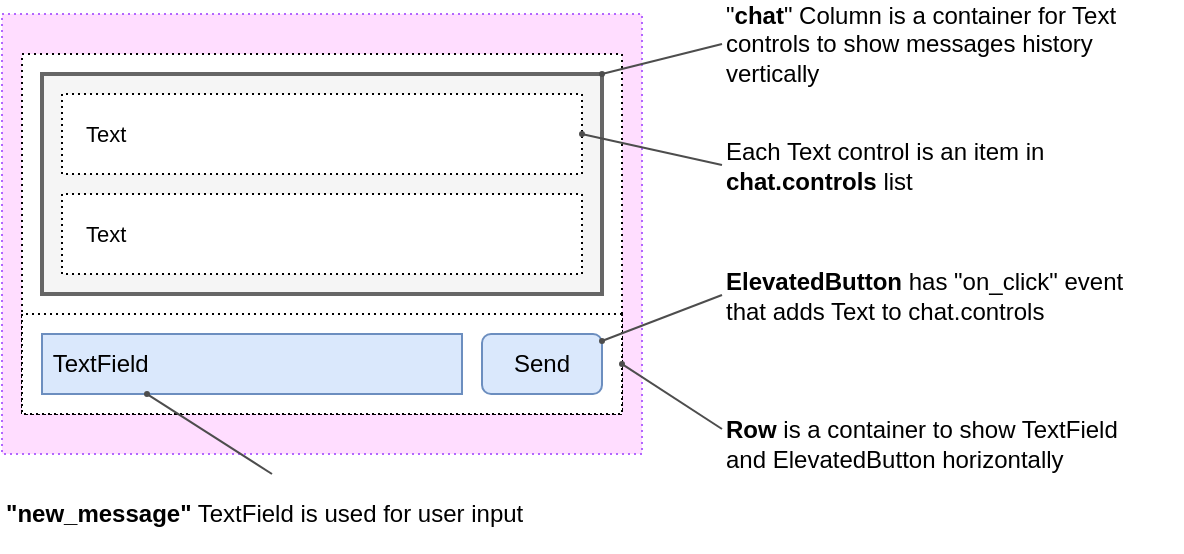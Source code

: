 <mxfile version="20.8.5" type="device" pages="3"><diagram id="eHzWiZZoz9UDGmYaEr1v" name="Step1"><mxGraphModel dx="984" dy="529" grid="1" gridSize="10" guides="1" tooltips="1" connect="1" arrows="1" fold="1" page="1" pageScale="1" pageWidth="850" pageHeight="1100" math="0" shadow="0"><root><mxCell id="0"/><mxCell id="1" parent="0"/><mxCell id="MZu8zGeCNv9GsTVRXMz_-2" value="" style="rounded=0;whiteSpace=wrap;html=1;dashed=1;dashPattern=1 2;fillColor=#FFDDFF;strokeColor=#B266FF;" vertex="1" parent="1"><mxGeometry x="100" y="240" width="320" height="220" as="geometry"/></mxCell><mxCell id="MZu8zGeCNv9GsTVRXMz_-3" value="" style="rounded=0;whiteSpace=wrap;html=1;direction=south;dashed=1;dashPattern=1 2;" vertex="1" parent="1"><mxGeometry x="110" y="260" width="300" height="180" as="geometry"/></mxCell><mxCell id="MZu8zGeCNv9GsTVRXMz_-4" value="" style="rounded=0;whiteSpace=wrap;html=1;direction=south;fillColor=#f5f5f5;strokeColor=#666666;fontColor=#333333;strokeWidth=2;" vertex="1" parent="1"><mxGeometry x="120" y="270" width="280" height="110" as="geometry"/></mxCell><mxCell id="MZu8zGeCNv9GsTVRXMz_-6" value="" style="rounded=0;whiteSpace=wrap;html=1;direction=south;dashed=1;dashPattern=1 2;" vertex="1" parent="1"><mxGeometry x="130" y="280" width="260" height="40" as="geometry"/></mxCell><mxCell id="MZu8zGeCNv9GsTVRXMz_-7" value="" style="rounded=0;whiteSpace=wrap;html=1;direction=south;dashed=1;dashPattern=1 2;" vertex="1" parent="1"><mxGeometry x="110" y="390" width="300" height="50" as="geometry"/></mxCell><mxCell id="MZu8zGeCNv9GsTVRXMz_-8" value="&amp;nbsp;TextField" style="rounded=0;whiteSpace=wrap;html=1;fillColor=#dae8fc;sketch=0;strokeColor=#6c8ebf;align=left;" vertex="1" parent="1"><mxGeometry x="120" y="400" width="210" height="30" as="geometry"/></mxCell><mxCell id="MZu8zGeCNv9GsTVRXMz_-9" value="Send" style="rounded=1;whiteSpace=wrap;html=1;fillColor=#dae8fc;sketch=0;strokeColor=#6c8ebf;" vertex="1" parent="1"><mxGeometry x="340" y="400" width="60" height="30" as="geometry"/></mxCell><mxCell id="MZu8zGeCNv9GsTVRXMz_-10" value="&lt;b&gt;ElevatedButton&lt;/b&gt; has &quot;on_click&quot; event that adds Text to chat.controls" style="text;html=1;strokeColor=none;fillColor=none;align=left;verticalAlign=middle;whiteSpace=wrap;rounded=0;dashed=1;dashPattern=1 2;sketch=0;fontSize=12;" vertex="1" parent="1"><mxGeometry x="460" y="361" width="220" height="39" as="geometry"/></mxCell><mxCell id="MZu8zGeCNv9GsTVRXMz_-11" value="" style="endArrow=oval;html=1;endFill=1;strokeWidth=1;jumpSize=5;endSize=2;startSize=2;strokeColor=#4D4D4D;exitX=0;exitY=0.5;exitDx=0;exitDy=0;" edge="1" parent="1" source="MZu8zGeCNv9GsTVRXMz_-10" target="MZu8zGeCNv9GsTVRXMz_-9"><mxGeometry width="50" height="50" relative="1" as="geometry"><mxPoint x="480" y="120" as="sourcePoint"/><mxPoint x="390" y="350" as="targetPoint"/></mxGeometry></mxCell><mxCell id="MZu8zGeCNv9GsTVRXMz_-12" value="Text" style="text;html=1;strokeColor=none;fillColor=none;align=left;verticalAlign=middle;whiteSpace=wrap;rounded=0;dashed=1;dashPattern=1 2;sketch=0;fontSize=11;" vertex="1" parent="1"><mxGeometry x="140" y="290.5" width="100" height="19" as="geometry"/></mxCell><mxCell id="MZu8zGeCNv9GsTVRXMz_-13" value="Each Text control is an item in &lt;b&gt;chat.controls&lt;/b&gt; list" style="text;html=1;strokeColor=none;fillColor=none;align=left;verticalAlign=middle;whiteSpace=wrap;rounded=0;dashed=1;dashPattern=1 2;sketch=0;fontSize=12;" vertex="1" parent="1"><mxGeometry x="460" y="301" width="230" height="29" as="geometry"/></mxCell><mxCell id="MZu8zGeCNv9GsTVRXMz_-14" value="" style="endArrow=oval;html=1;endFill=1;strokeWidth=1;jumpSize=5;endSize=2;startSize=2;strokeColor=#4D4D4D;exitX=0;exitY=0.5;exitDx=0;exitDy=0;entryX=0.5;entryY=0;entryDx=0;entryDy=0;" edge="1" parent="1" source="MZu8zGeCNv9GsTVRXMz_-13" target="MZu8zGeCNv9GsTVRXMz_-6"><mxGeometry width="50" height="50" relative="1" as="geometry"><mxPoint x="500" y="119.5" as="sourcePoint"/><mxPoint x="380" y="282" as="targetPoint"/></mxGeometry></mxCell><mxCell id="MZu8zGeCNv9GsTVRXMz_-15" value="&quot;&lt;b&gt;chat&lt;/b&gt;&quot; Column is a container for Text controls to show messages history vertically" style="text;html=1;strokeColor=none;fillColor=none;align=left;verticalAlign=middle;whiteSpace=wrap;rounded=0;dashed=1;dashPattern=1 2;sketch=0;fontSize=12;" vertex="1" parent="1"><mxGeometry x="460" y="240" width="210" height="30" as="geometry"/></mxCell><mxCell id="MZu8zGeCNv9GsTVRXMz_-16" value="" style="endArrow=oval;html=1;endFill=1;strokeWidth=1;jumpSize=5;endSize=2;startSize=2;strokeColor=#4D4D4D;exitX=0;exitY=0.5;exitDx=0;exitDy=0;entryX=0;entryY=0;entryDx=0;entryDy=0;" edge="1" parent="1" source="MZu8zGeCNv9GsTVRXMz_-15" target="MZu8zGeCNv9GsTVRXMz_-4"><mxGeometry width="50" height="50" relative="1" as="geometry"><mxPoint x="510" y="389.47" as="sourcePoint"/><mxPoint x="345.28" y="370.0" as="targetPoint"/></mxGeometry></mxCell><mxCell id="MZu8zGeCNv9GsTVRXMz_-31" value="" style="rounded=0;whiteSpace=wrap;html=1;direction=south;dashed=1;dashPattern=1 2;" vertex="1" parent="1"><mxGeometry x="130" y="330" width="260" height="40" as="geometry"/></mxCell><mxCell id="MZu8zGeCNv9GsTVRXMz_-32" value="Text" style="text;html=1;strokeColor=none;fillColor=none;align=left;verticalAlign=middle;whiteSpace=wrap;rounded=0;dashed=1;dashPattern=1 2;sketch=0;fontSize=11;" vertex="1" parent="1"><mxGeometry x="140" y="340.5" width="100" height="19" as="geometry"/></mxCell><mxCell id="MZu8zGeCNv9GsTVRXMz_-33" value="&lt;b&gt;&quot;new_message&quot;&lt;/b&gt; TextField is used for user input&amp;nbsp;" style="text;html=1;strokeColor=none;fillColor=none;align=left;verticalAlign=middle;whiteSpace=wrap;rounded=0;dashed=1;dashPattern=1 2;sketch=0;fontSize=12;" vertex="1" parent="1"><mxGeometry x="100" y="470" width="270" height="39" as="geometry"/></mxCell><mxCell id="MZu8zGeCNv9GsTVRXMz_-34" value="" style="endArrow=oval;html=1;endFill=1;strokeWidth=1;jumpSize=5;endSize=2;startSize=2;strokeColor=#4D4D4D;exitX=0.5;exitY=0;exitDx=0;exitDy=0;entryX=0.25;entryY=1;entryDx=0;entryDy=0;" edge="1" parent="1" source="MZu8zGeCNv9GsTVRXMz_-33" target="MZu8zGeCNv9GsTVRXMz_-8"><mxGeometry width="50" height="50" relative="1" as="geometry"><mxPoint x="470" y="390.5" as="sourcePoint"/><mxPoint x="410" y="413.5" as="targetPoint"/></mxGeometry></mxCell><mxCell id="MZu8zGeCNv9GsTVRXMz_-35" value="&lt;b&gt;Row&lt;/b&gt; is a container to show TextField and ElevatedButton horizontally" style="text;html=1;strokeColor=none;fillColor=none;align=left;verticalAlign=middle;whiteSpace=wrap;rounded=0;dashed=1;dashPattern=1 2;sketch=0;fontSize=12;" vertex="1" parent="1"><mxGeometry x="460" y="440" width="210" height="30" as="geometry"/></mxCell><mxCell id="MZu8zGeCNv9GsTVRXMz_-36" value="" style="endArrow=oval;html=1;endFill=1;strokeWidth=1;jumpSize=5;endSize=2;startSize=2;strokeColor=#4D4D4D;exitX=0;exitY=0.25;exitDx=0;exitDy=0;entryX=0.5;entryY=0;entryDx=0;entryDy=0;" edge="1" parent="1" source="MZu8zGeCNv9GsTVRXMz_-35" target="MZu8zGeCNv9GsTVRXMz_-7"><mxGeometry width="50" height="50" relative="1" as="geometry"><mxPoint x="500" y="515" as="sourcePoint"/><mxPoint x="440" y="530" as="targetPoint"/></mxGeometry></mxCell></root></mxGraphModel></diagram><diagram name="Chat app" id="kwBPQEfdNQ8uvyYEVSaS"><mxGraphModel dx="984" dy="586" grid="1" gridSize="10" guides="1" tooltips="1" connect="1" arrows="1" fold="1" page="1" pageScale="1" pageWidth="850" pageHeight="1100" math="0" shadow="0"><root><mxCell id="i48Y7fKXFl7VaGVytwcX-0"/><mxCell id="i48Y7fKXFl7VaGVytwcX-1" parent="i48Y7fKXFl7VaGVytwcX-0"/><mxCell id="i48Y7fKXFl7VaGVytwcX-2" value="" style="rounded=0;whiteSpace=wrap;html=1;dashed=1;dashPattern=1 2;" vertex="1" parent="i48Y7fKXFl7VaGVytwcX-1"><mxGeometry x="100" y="250" width="320" height="210" as="geometry"/></mxCell><mxCell id="i48Y7fKXFl7VaGVytwcX-3" value="" style="rounded=0;whiteSpace=wrap;html=1;direction=south;dashed=1;dashPattern=1 2;fillColor=#fff2cc;strokeColor=#d6b656;" vertex="1" parent="i48Y7fKXFl7VaGVytwcX-1"><mxGeometry x="110" y="260" width="300" height="130" as="geometry"/></mxCell><mxCell id="i48Y7fKXFl7VaGVytwcX-4" value="" style="rounded=0;whiteSpace=wrap;html=1;direction=south;fillColor=#f5f5f5;strokeColor=#666666;fontColor=#333333;strokeWidth=2;" vertex="1" parent="i48Y7fKXFl7VaGVytwcX-1"><mxGeometry x="120" y="270" width="280" height="110" as="geometry"/></mxCell><mxCell id="i48Y7fKXFl7VaGVytwcX-5" value="" style="rounded=0;whiteSpace=wrap;html=1;direction=south;dashed=1;dashPattern=1 2;fillColor=#d5e8d4;strokeColor=#82b366;" vertex="1" parent="i48Y7fKXFl7VaGVytwcX-1"><mxGeometry x="130" y="280" width="260" height="40" as="geometry"/></mxCell><mxCell id="i48Y7fKXFl7VaGVytwcX-6" value="" style="rounded=0;whiteSpace=wrap;html=1;direction=south;dashed=1;dashPattern=1 2;fillColor=#f8cecc;strokeColor=#b85450;" vertex="1" parent="i48Y7fKXFl7VaGVytwcX-1"><mxGeometry x="110" y="390" width="300" height="50" as="geometry"/></mxCell><mxCell id="i48Y7fKXFl7VaGVytwcX-7" value="&amp;nbsp; &amp;nbsp;TextField" style="rounded=0;whiteSpace=wrap;html=1;fillColor=#dae8fc;sketch=0;strokeColor=#6c8ebf;align=left;" vertex="1" parent="i48Y7fKXFl7VaGVytwcX-1"><mxGeometry x="120" y="400" width="240" height="30" as="geometry"/></mxCell><mxCell id="i48Y7fKXFl7VaGVytwcX-8" value="&amp;lt;" style="rounded=1;whiteSpace=wrap;html=1;fillColor=#dae8fc;sketch=0;strokeColor=#6c8ebf;" vertex="1" parent="i48Y7fKXFl7VaGVytwcX-1"><mxGeometry x="370" y="400" width="30" height="30" as="geometry"/></mxCell><mxCell id="i48Y7fKXFl7VaGVytwcX-9" value="&lt;b&gt;IconButton&lt;/b&gt; has &quot;on_click&quot; event that adds message to chat.controls" style="text;html=1;strokeColor=none;fillColor=none;align=left;verticalAlign=middle;whiteSpace=wrap;rounded=0;dashed=1;dashPattern=1 2;sketch=0;fontSize=12;" vertex="1" parent="i48Y7fKXFl7VaGVytwcX-1"><mxGeometry x="400" y="470" width="220" height="39" as="geometry"/></mxCell><mxCell id="i48Y7fKXFl7VaGVytwcX-10" value="" style="endArrow=oval;html=1;endFill=1;strokeWidth=1;jumpSize=5;endSize=2;startSize=2;strokeColor=#4D4D4D;exitX=0;exitY=0.5;exitDx=0;exitDy=0;" edge="1" parent="i48Y7fKXFl7VaGVytwcX-1" source="i48Y7fKXFl7VaGVytwcX-9" target="i48Y7fKXFl7VaGVytwcX-8"><mxGeometry width="50" height="50" relative="1" as="geometry"><mxPoint x="480" y="120" as="sourcePoint"/><mxPoint x="390" y="350" as="targetPoint"/></mxGeometry></mxCell><mxCell id="i48Y7fKXFl7VaGVytwcX-12" value="Each Text control is an item in &lt;b&gt;chat.controls&lt;/b&gt; list showing &quot;login_message&quot;" style="text;html=1;strokeColor=none;fillColor=none;align=left;verticalAlign=middle;whiteSpace=wrap;rounded=0;dashed=1;dashPattern=1 2;sketch=0;fontSize=12;" vertex="1" parent="i48Y7fKXFl7VaGVytwcX-1"><mxGeometry x="445" y="411" width="200" height="29" as="geometry"/></mxCell><mxCell id="i48Y7fKXFl7VaGVytwcX-13" value="" style="endArrow=oval;html=1;endFill=1;strokeWidth=1;jumpSize=5;endSize=2;startSize=2;strokeColor=#4D4D4D;exitX=0;exitY=0.5;exitDx=0;exitDy=0;entryX=0.5;entryY=0;entryDx=0;entryDy=0;" edge="1" parent="i48Y7fKXFl7VaGVytwcX-1" source="i48Y7fKXFl7VaGVytwcX-12" target="i48Y7fKXFl7VaGVytwcX-16"><mxGeometry width="50" height="50" relative="1" as="geometry"><mxPoint x="500" y="119.5" as="sourcePoint"/><mxPoint x="380" y="282" as="targetPoint"/></mxGeometry></mxCell><mxCell id="i48Y7fKXFl7VaGVytwcX-14" value="&quot;&lt;b&gt;chat&lt;/b&gt;&quot; is a &lt;b&gt;ListView&lt;/b&gt; control which is recommended to use for scrollable lists of controls" style="text;html=1;strokeColor=none;fillColor=none;align=left;verticalAlign=middle;whiteSpace=wrap;rounded=0;dashed=1;dashPattern=1 2;sketch=0;fontSize=12;" vertex="1" parent="i48Y7fKXFl7VaGVytwcX-1"><mxGeometry x="440" y="219" width="210" height="30" as="geometry"/></mxCell><mxCell id="i48Y7fKXFl7VaGVytwcX-15" value="" style="endArrow=oval;html=1;endFill=1;strokeWidth=1;jumpSize=5;endSize=2;startSize=2;strokeColor=#4D4D4D;exitX=0;exitY=0.5;exitDx=0;exitDy=0;entryX=0;entryY=0;entryDx=0;entryDy=0;" edge="1" parent="i48Y7fKXFl7VaGVytwcX-1" source="i48Y7fKXFl7VaGVytwcX-14" target="i48Y7fKXFl7VaGVytwcX-4"><mxGeometry width="50" height="50" relative="1" as="geometry"><mxPoint x="510" y="389.47" as="sourcePoint"/><mxPoint x="345.28" y="370.0" as="targetPoint"/></mxGeometry></mxCell><mxCell id="i48Y7fKXFl7VaGVytwcX-16" value="" style="rounded=0;whiteSpace=wrap;html=1;direction=south;dashed=1;dashPattern=1 2;" vertex="1" parent="i48Y7fKXFl7VaGVytwcX-1"><mxGeometry x="130" y="330" width="260" height="40" as="geometry"/></mxCell><mxCell id="i48Y7fKXFl7VaGVytwcX-17" value="Text" style="text;html=1;strokeColor=none;fillColor=none;align=left;verticalAlign=middle;whiteSpace=wrap;rounded=0;dashed=1;dashPattern=1 2;sketch=0;fontSize=11;" vertex="1" parent="i48Y7fKXFl7VaGVytwcX-1"><mxGeometry x="140" y="340.5" width="100" height="19" as="geometry"/></mxCell><mxCell id="i48Y7fKXFl7VaGVytwcX-18" value="&lt;b&gt;&quot;new_message&quot;&lt;/b&gt; TextField is used for user input&amp;nbsp;" style="text;html=1;strokeColor=none;fillColor=none;align=left;verticalAlign=middle;whiteSpace=wrap;rounded=0;dashed=1;dashPattern=1 2;sketch=0;fontSize=12;" vertex="1" parent="i48Y7fKXFl7VaGVytwcX-1"><mxGeometry x="170" y="529" width="270" height="39" as="geometry"/></mxCell><mxCell id="i48Y7fKXFl7VaGVytwcX-19" value="" style="endArrow=oval;html=1;endFill=1;strokeWidth=1;jumpSize=5;endSize=2;startSize=2;strokeColor=#4D4D4D;exitX=0.5;exitY=0;exitDx=0;exitDy=0;entryX=0.75;entryY=1;entryDx=0;entryDy=0;" edge="1" parent="i48Y7fKXFl7VaGVytwcX-1" source="i48Y7fKXFl7VaGVytwcX-18" target="i48Y7fKXFl7VaGVytwcX-7"><mxGeometry width="50" height="50" relative="1" as="geometry"><mxPoint x="470" y="390.5" as="sourcePoint"/><mxPoint x="410" y="413.5" as="targetPoint"/></mxGeometry></mxCell><mxCell id="i48Y7fKXFl7VaGVytwcX-20" value="&lt;b&gt;Row&lt;/b&gt; is a container to show &quot;new_message&quot; TextField and &quot;send&quot; IconButton horizontally" style="text;html=1;strokeColor=none;fillColor=none;align=left;verticalAlign=middle;whiteSpace=wrap;rounded=0;dashed=1;dashPattern=1 2;sketch=0;fontSize=12;" vertex="1" parent="i48Y7fKXFl7VaGVytwcX-1"><mxGeometry x="30" y="499" width="210" height="30" as="geometry"/></mxCell><mxCell id="i48Y7fKXFl7VaGVytwcX-21" value="" style="endArrow=oval;html=1;endFill=1;strokeWidth=1;jumpSize=5;endSize=2;startSize=2;strokeColor=#4D4D4D;exitX=0.471;exitY=-0.1;exitDx=0;exitDy=0;entryX=1;entryY=0.75;entryDx=0;entryDy=0;exitPerimeter=0;" edge="1" parent="i48Y7fKXFl7VaGVytwcX-1" source="i48Y7fKXFl7VaGVytwcX-20" target="i48Y7fKXFl7VaGVytwcX-6"><mxGeometry width="50" height="50" relative="1" as="geometry"><mxPoint x="500" y="515" as="sourcePoint"/><mxPoint x="250" y="570" as="targetPoint"/></mxGeometry></mxCell><mxCell id="LoMZddDZTs8QOAAzrSrM-0" value="&lt;b&gt;Container&lt;/b&gt; is used for decoration of &quot;chat&quot; ListView" style="text;html=1;strokeColor=none;fillColor=none;align=left;verticalAlign=middle;whiteSpace=wrap;rounded=0;dashed=1;dashPattern=1 2;sketch=0;fontSize=12;" vertex="1" parent="i48Y7fKXFl7VaGVytwcX-1"><mxGeometry x="320" y="170" width="160" height="29" as="geometry"/></mxCell><mxCell id="LoMZddDZTs8QOAAzrSrM-1" value="" style="endArrow=oval;html=1;endFill=1;strokeWidth=1;jumpSize=5;endSize=2;startSize=2;strokeColor=#4D4D4D;exitX=0.25;exitY=1;exitDx=0;exitDy=0;entryX=0;entryY=0.25;entryDx=0;entryDy=0;" edge="1" parent="i48Y7fKXFl7VaGVytwcX-1" source="LoMZddDZTs8QOAAzrSrM-0" target="i48Y7fKXFl7VaGVytwcX-3"><mxGeometry width="50" height="50" relative="1" as="geometry"><mxPoint x="470" y="457.5" as="sourcePoint"/><mxPoint x="420" y="425" as="targetPoint"/></mxGeometry></mxCell><mxCell id="LoMZddDZTs8QOAAzrSrM-2" value="Page has 2 controls: &lt;b&gt;Container&lt;/b&gt; and &lt;b&gt;Row&lt;/b&gt;" style="text;html=1;strokeColor=none;fillColor=none;align=left;verticalAlign=middle;whiteSpace=wrap;rounded=0;dashed=1;dashPattern=1 2;sketch=0;fontSize=12;" vertex="1" parent="i48Y7fKXFl7VaGVytwcX-1"><mxGeometry x="70" y="190" width="230" height="29" as="geometry"/></mxCell><mxCell id="LoMZddDZTs8QOAAzrSrM-3" value="" style="endArrow=oval;html=1;endFill=1;strokeWidth=1;jumpSize=5;endSize=2;startSize=2;strokeColor=#4D4D4D;exitX=0.291;exitY=0.948;exitDx=0;exitDy=0;entryX=0.25;entryY=0;entryDx=0;entryDy=0;exitPerimeter=0;" edge="1" parent="i48Y7fKXFl7VaGVytwcX-1" source="LoMZddDZTs8QOAAzrSrM-2" target="i48Y7fKXFl7VaGVytwcX-2"><mxGeometry width="50" height="50" relative="1" as="geometry"><mxPoint x="437.5" y="219" as="sourcePoint"/><mxPoint x="345" y="270" as="targetPoint"/></mxGeometry></mxCell><mxCell id="LoMZddDZTs8QOAAzrSrM-6" value="&lt;b&gt;ChatMessage&lt;/b&gt; control" style="text;html=1;strokeColor=none;fillColor=none;align=left;verticalAlign=middle;whiteSpace=wrap;rounded=0;dashed=1;dashPattern=1 2;sketch=0;fontSize=12;" vertex="1" parent="i48Y7fKXFl7VaGVytwcX-1"><mxGeometry x="480" y="310" width="200" height="38" as="geometry"/></mxCell><mxCell id="LoMZddDZTs8QOAAzrSrM-7" value="" style="endArrow=oval;html=1;endFill=1;strokeWidth=1;jumpSize=5;endSize=2;startSize=2;strokeColor=#4D4D4D;entryX=0.5;entryY=0;entryDx=0;entryDy=0;exitX=0;exitY=0.5;exitDx=0;exitDy=0;" edge="1" parent="i48Y7fKXFl7VaGVytwcX-1" source="LoMZddDZTs8QOAAzrSrM-6" target="i48Y7fKXFl7VaGVytwcX-5"><mxGeometry width="50" height="50" relative="1" as="geometry"><mxPoint x="490" y="404.5" as="sourcePoint"/><mxPoint x="400" y="360" as="targetPoint"/></mxGeometry></mxCell><mxCell id="LoMZddDZTs8QOAAzrSrM-8" value="JS" style="ellipse;whiteSpace=wrap;html=1;aspect=fixed;fillColor=#e1d5e7;strokeColor=#9673a6;" vertex="1" parent="i48Y7fKXFl7VaGVytwcX-1"><mxGeometry x="137" y="287.5" width="25" height="25" as="geometry"/></mxCell><mxCell id="LoMZddDZTs8QOAAzrSrM-13" value="" style="rounded=0;whiteSpace=wrap;html=1;direction=south;dashed=1;dashPattern=1 2;fillColor=#e1d5e7;strokeColor=#9673a6;" vertex="1" parent="i48Y7fKXFl7VaGVytwcX-1"><mxGeometry x="168" y="282" width="220" height="36" as="geometry"/></mxCell><mxCell id="LoMZddDZTs8QOAAzrSrM-9" value="&amp;lt;User name&amp;gt; (Text)" style="text;html=1;strokeColor=none;fillColor=none;align=center;verticalAlign=middle;whiteSpace=wrap;rounded=0;fontSize=10;" vertex="1" parent="i48Y7fKXFl7VaGVytwcX-1"><mxGeometry x="172" y="279" width="110" height="30" as="geometry"/></mxCell><mxCell id="LoMZddDZTs8QOAAzrSrM-10" value="&amp;lt;message text&amp;gt; (Text)" style="text;html=1;strokeColor=none;fillColor=none;align=center;verticalAlign=middle;whiteSpace=wrap;rounded=0;fontSize=10;" vertex="1" parent="i48Y7fKXFl7VaGVytwcX-1"><mxGeometry x="179" y="294" width="110" height="30" as="geometry"/></mxCell></root></mxGraphModel></diagram><diagram id="SyNKzHLt0IF30nBpMqPe" name="Page-3"><mxGraphModel dx="984" dy="586" grid="1" gridSize="10" guides="1" tooltips="1" connect="1" arrows="1" fold="1" page="1" pageScale="1" pageWidth="850" pageHeight="1100" math="0" shadow="0"><root><mxCell id="0"/><mxCell id="1" parent="0"/><mxCell id="lSg3DMsHxKxghNlK2T_o-1" value="" style="rounded=0;whiteSpace=wrap;html=1;direction=south;dashed=1;dashPattern=1 2;fillColor=#d5e8d4;strokeColor=#82b366;" vertex="1" parent="1"><mxGeometry x="70" y="260" width="350" height="70" as="geometry"/></mxCell><mxCell id="lSg3DMsHxKxghNlK2T_o-2" value="J S" style="ellipse;whiteSpace=wrap;html=1;aspect=fixed;fillColor=#dae8fc;strokeColor=#6c8ebf;" vertex="1" parent="1"><mxGeometry x="80" y="270.75" width="48.5" height="48.5" as="geometry"/></mxCell><mxCell id="lSg3DMsHxKxghNlK2T_o-3" value="" style="rounded=0;whiteSpace=wrap;html=1;direction=south;dashed=1;dashPattern=1 2;fillColor=#e1d5e7;strokeColor=#9673a6;" vertex="1" parent="1"><mxGeometry x="140" y="270" width="270" height="48" as="geometry"/></mxCell><mxCell id="lSg3DMsHxKxghNlK2T_o-4" value="&amp;nbsp;&amp;lt;user name&amp;gt; (Text control)" style="text;html=1;strokeColor=none;fillColor=none;align=center;verticalAlign=middle;whiteSpace=wrap;rounded=0;fontSize=15;" vertex="1" parent="1"><mxGeometry x="168" y="268.75" width="202" height="30" as="geometry"/></mxCell><mxCell id="lSg3DMsHxKxghNlK2T_o-5" value="&amp;lt;message text&amp;gt; (Text control)" style="text;html=1;strokeColor=none;fillColor=none;align=center;verticalAlign=middle;whiteSpace=wrap;rounded=0;fontSize=15;" vertex="1" parent="1"><mxGeometry x="162" y="291.25" width="228" height="30" as="geometry"/></mxCell><mxCell id="VeOOpYj3DSVTur7-cIYf-1" value="&lt;b&gt;CircleAvatar&lt;/b&gt; shows user name initials on a coloured background" style="text;html=1;strokeColor=none;fillColor=none;align=left;verticalAlign=middle;whiteSpace=wrap;rounded=0;dashed=1;dashPattern=1 2;sketch=0;fontSize=12;" vertex="1" parent="1"><mxGeometry x="60" y="360" width="200" height="29" as="geometry"/></mxCell><mxCell id="VeOOpYj3DSVTur7-cIYf-2" value="" style="endArrow=oval;html=1;endFill=1;strokeWidth=1;jumpSize=5;endSize=2;startSize=2;strokeColor=#4D4D4D;exitX=0.5;exitY=0;exitDx=0;exitDy=0;" edge="1" parent="1" source="VeOOpYj3DSVTur7-cIYf-1" target="lSg3DMsHxKxghNlK2T_o-2"><mxGeometry width="50" height="50" relative="1" as="geometry"><mxPoint x="500" y="119.5" as="sourcePoint"/><mxPoint x="390" y="350" as="targetPoint"/></mxGeometry></mxCell><mxCell id="VeOOpYj3DSVTur7-cIYf-3" value="&lt;b&gt;ChatMessage&lt;/b&gt; is a &lt;b&gt;Row&lt;/b&gt; containing CircleAvatar and Column" style="text;html=1;strokeColor=none;fillColor=none;align=left;verticalAlign=middle;whiteSpace=wrap;rounded=0;dashed=1;dashPattern=1 2;sketch=0;fontSize=12;" vertex="1" parent="1"><mxGeometry x="90" y="170" width="200" height="29" as="geometry"/></mxCell><mxCell id="VeOOpYj3DSVTur7-cIYf-4" value="" style="endArrow=oval;html=1;endFill=1;strokeWidth=1;jumpSize=5;endSize=2;startSize=2;strokeColor=#4D4D4D;exitX=0.5;exitY=1;exitDx=0;exitDy=0;entryX=-0.043;entryY=0.523;entryDx=0;entryDy=0;entryPerimeter=0;" edge="1" parent="1" source="VeOOpYj3DSVTur7-cIYf-3" target="lSg3DMsHxKxghNlK2T_o-1"><mxGeometry width="50" height="50" relative="1" as="geometry"><mxPoint x="170" y="370" as="sourcePoint"/><mxPoint x="129.914" y="323.512" as="targetPoint"/></mxGeometry></mxCell><mxCell id="VeOOpYj3DSVTur7-cIYf-5" value="&lt;b&gt;Column&lt;/b&gt; with user name and message &lt;b&gt;Texts&lt;/b&gt;" style="text;html=1;strokeColor=none;fillColor=none;align=left;verticalAlign=middle;whiteSpace=wrap;rounded=0;dashed=1;dashPattern=1 2;sketch=0;fontSize=12;" vertex="1" parent="1"><mxGeometry x="360" y="180" width="200" height="29" as="geometry"/></mxCell><mxCell id="VeOOpYj3DSVTur7-cIYf-6" value="" style="endArrow=oval;html=1;endFill=1;strokeWidth=1;jumpSize=5;endSize=2;startSize=2;strokeColor=#4D4D4D;exitX=0.315;exitY=1;exitDx=0;exitDy=0;entryX=0;entryY=0.5;entryDx=0;entryDy=0;exitPerimeter=0;" edge="1" parent="1" source="VeOOpYj3DSVTur7-cIYf-5" target="lSg3DMsHxKxghNlK2T_o-3"><mxGeometry width="50" height="50" relative="1" as="geometry"><mxPoint x="200" y="209" as="sourcePoint"/><mxPoint x="246.95" y="266.99" as="targetPoint"/></mxGeometry></mxCell></root></mxGraphModel></diagram></mxfile>